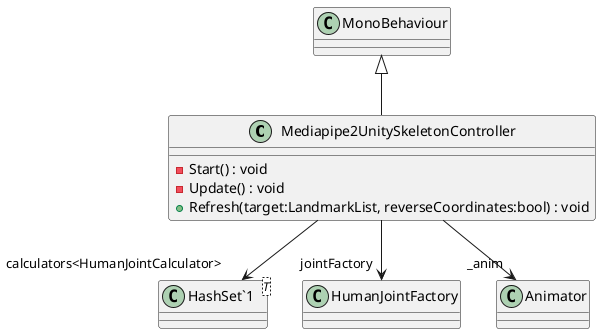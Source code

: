 @startuml
class Mediapipe2UnitySkeletonController {
    - Start() : void
    - Update() : void
    + Refresh(target:LandmarkList, reverseCoordinates:bool) : void
}
class "HashSet`1"<T> {
}
MonoBehaviour <|-- Mediapipe2UnitySkeletonController
Mediapipe2UnitySkeletonController --> "jointFactory" HumanJointFactory
Mediapipe2UnitySkeletonController --> "calculators<HumanJointCalculator>" "HashSet`1"
Mediapipe2UnitySkeletonController --> "_anim" Animator
@enduml

